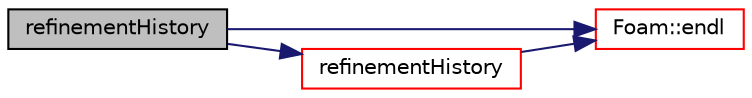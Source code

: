 digraph "refinementHistory"
{
  bgcolor="transparent";
  edge [fontname="Helvetica",fontsize="10",labelfontname="Helvetica",labelfontsize="10"];
  node [fontname="Helvetica",fontsize="10",shape=record];
  rankdir="LR";
  Node1277 [label="refinementHistory",height=0.2,width=0.4,color="black", fillcolor="grey75", style="filled", fontcolor="black"];
  Node1277 -> Node1278 [color="midnightblue",fontsize="10",style="solid",fontname="Helvetica"];
  Node1278 [label="Foam::endl",height=0.2,width=0.4,color="red",URL="$a21851.html#a2db8fe02a0d3909e9351bb4275b23ce4",tooltip="Add newline and flush stream. "];
  Node1277 -> Node1280 [color="midnightblue",fontsize="10",style="solid",fontname="Helvetica"];
  Node1280 [label="refinementHistory",height=0.2,width=0.4,color="red",URL="$a22421.html#abdde36146e178ec3c82147ab8e08b54f",tooltip="Construct (read) given an IOobject. If global number of visible. "];
  Node1280 -> Node1278 [color="midnightblue",fontsize="10",style="solid",fontname="Helvetica"];
}

